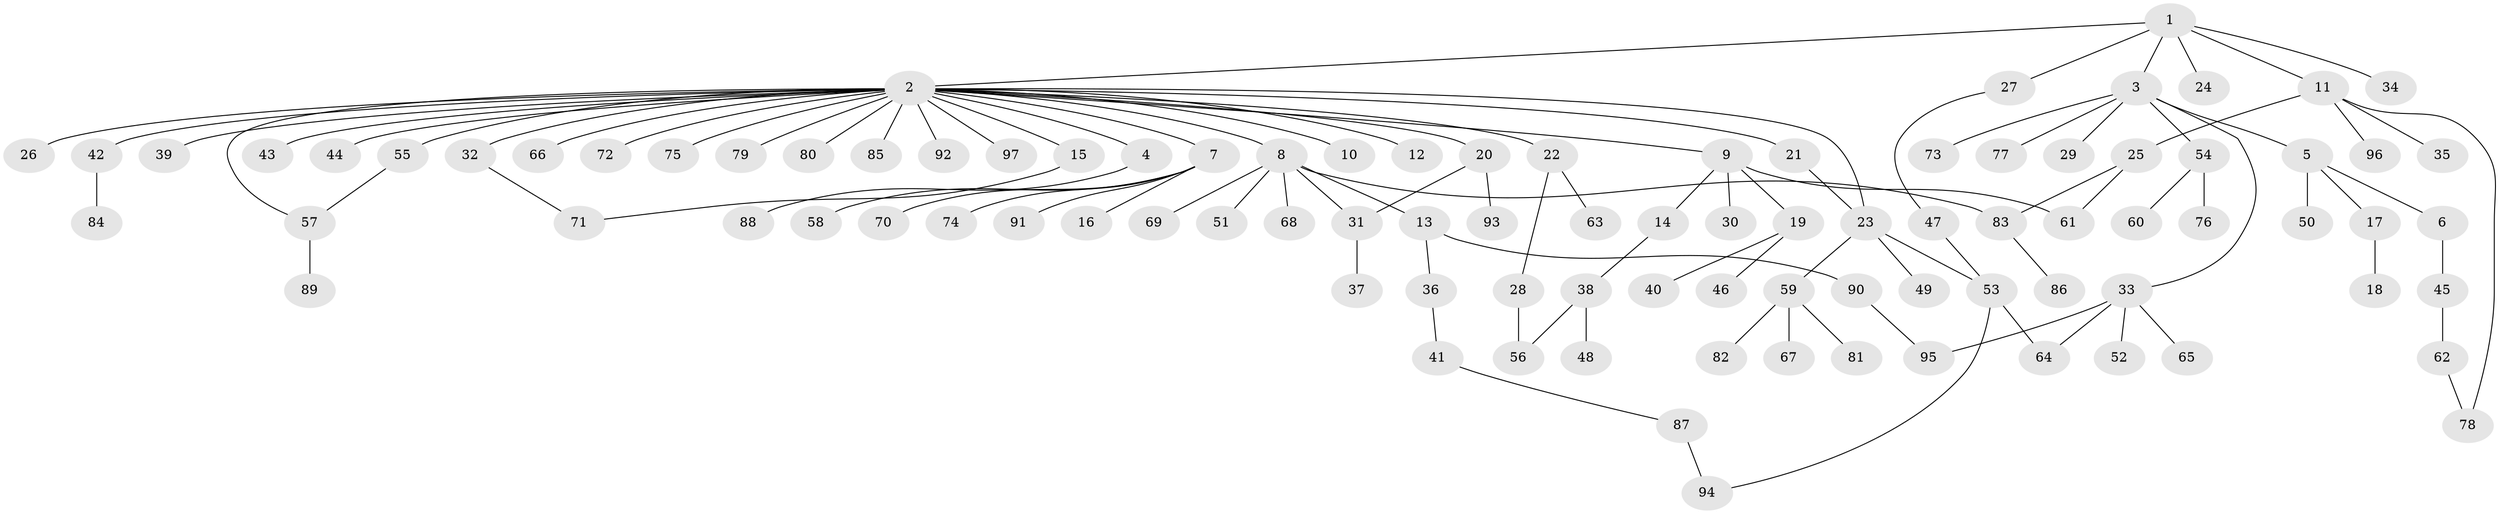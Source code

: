 // original degree distribution, {7: 0.014492753623188406, 31: 0.007246376811594203, 8: 0.014492753623188406, 3: 0.07246376811594203, 4: 0.06521739130434782, 2: 0.21014492753623187, 6: 0.028985507246376812, 1: 0.5652173913043478, 5: 0.021739130434782608}
// Generated by graph-tools (version 1.1) at 2025/50/03/04/25 22:50:37]
// undirected, 97 vertices, 108 edges
graph export_dot {
  node [color=gray90,style=filled];
  1;
  2;
  3;
  4;
  5;
  6;
  7;
  8;
  9;
  10;
  11;
  12;
  13;
  14;
  15;
  16;
  17;
  18;
  19;
  20;
  21;
  22;
  23;
  24;
  25;
  26;
  27;
  28;
  29;
  30;
  31;
  32;
  33;
  34;
  35;
  36;
  37;
  38;
  39;
  40;
  41;
  42;
  43;
  44;
  45;
  46;
  47;
  48;
  49;
  50;
  51;
  52;
  53;
  54;
  55;
  56;
  57;
  58;
  59;
  60;
  61;
  62;
  63;
  64;
  65;
  66;
  67;
  68;
  69;
  70;
  71;
  72;
  73;
  74;
  75;
  76;
  77;
  78;
  79;
  80;
  81;
  82;
  83;
  84;
  85;
  86;
  87;
  88;
  89;
  90;
  91;
  92;
  93;
  94;
  95;
  96;
  97;
  1 -- 2 [weight=1.0];
  1 -- 3 [weight=1.0];
  1 -- 11 [weight=1.0];
  1 -- 24 [weight=1.0];
  1 -- 27 [weight=1.0];
  1 -- 34 [weight=1.0];
  2 -- 4 [weight=1.0];
  2 -- 7 [weight=1.0];
  2 -- 8 [weight=1.0];
  2 -- 9 [weight=1.0];
  2 -- 10 [weight=1.0];
  2 -- 12 [weight=1.0];
  2 -- 15 [weight=1.0];
  2 -- 20 [weight=1.0];
  2 -- 21 [weight=1.0];
  2 -- 22 [weight=1.0];
  2 -- 23 [weight=1.0];
  2 -- 26 [weight=1.0];
  2 -- 32 [weight=1.0];
  2 -- 39 [weight=1.0];
  2 -- 42 [weight=1.0];
  2 -- 43 [weight=1.0];
  2 -- 44 [weight=1.0];
  2 -- 55 [weight=1.0];
  2 -- 57 [weight=1.0];
  2 -- 66 [weight=1.0];
  2 -- 72 [weight=1.0];
  2 -- 75 [weight=1.0];
  2 -- 79 [weight=1.0];
  2 -- 80 [weight=1.0];
  2 -- 85 [weight=1.0];
  2 -- 92 [weight=1.0];
  2 -- 97 [weight=1.0];
  3 -- 5 [weight=1.0];
  3 -- 29 [weight=1.0];
  3 -- 33 [weight=1.0];
  3 -- 54 [weight=1.0];
  3 -- 73 [weight=1.0];
  3 -- 77 [weight=1.0];
  4 -- 88 [weight=1.0];
  5 -- 6 [weight=1.0];
  5 -- 17 [weight=1.0];
  5 -- 50 [weight=1.0];
  6 -- 45 [weight=1.0];
  7 -- 16 [weight=1.0];
  7 -- 58 [weight=1.0];
  7 -- 70 [weight=1.0];
  7 -- 74 [weight=1.0];
  7 -- 91 [weight=1.0];
  8 -- 13 [weight=1.0];
  8 -- 31 [weight=1.0];
  8 -- 51 [weight=1.0];
  8 -- 68 [weight=1.0];
  8 -- 69 [weight=1.0];
  8 -- 83 [weight=1.0];
  9 -- 14 [weight=1.0];
  9 -- 19 [weight=1.0];
  9 -- 30 [weight=1.0];
  9 -- 61 [weight=1.0];
  11 -- 25 [weight=1.0];
  11 -- 35 [weight=1.0];
  11 -- 78 [weight=1.0];
  11 -- 96 [weight=1.0];
  13 -- 36 [weight=1.0];
  13 -- 90 [weight=1.0];
  14 -- 38 [weight=1.0];
  15 -- 71 [weight=1.0];
  17 -- 18 [weight=1.0];
  19 -- 40 [weight=1.0];
  19 -- 46 [weight=1.0];
  20 -- 31 [weight=1.0];
  20 -- 93 [weight=1.0];
  21 -- 23 [weight=1.0];
  22 -- 28 [weight=1.0];
  22 -- 63 [weight=1.0];
  23 -- 49 [weight=1.0];
  23 -- 53 [weight=1.0];
  23 -- 59 [weight=1.0];
  25 -- 61 [weight=1.0];
  25 -- 83 [weight=1.0];
  27 -- 47 [weight=1.0];
  28 -- 56 [weight=1.0];
  31 -- 37 [weight=1.0];
  32 -- 71 [weight=1.0];
  33 -- 52 [weight=1.0];
  33 -- 64 [weight=1.0];
  33 -- 65 [weight=1.0];
  33 -- 95 [weight=1.0];
  36 -- 41 [weight=1.0];
  38 -- 48 [weight=1.0];
  38 -- 56 [weight=1.0];
  41 -- 87 [weight=1.0];
  42 -- 84 [weight=1.0];
  45 -- 62 [weight=1.0];
  47 -- 53 [weight=1.0];
  53 -- 64 [weight=1.0];
  53 -- 94 [weight=1.0];
  54 -- 60 [weight=1.0];
  54 -- 76 [weight=1.0];
  55 -- 57 [weight=1.0];
  57 -- 89 [weight=1.0];
  59 -- 67 [weight=1.0];
  59 -- 81 [weight=1.0];
  59 -- 82 [weight=1.0];
  62 -- 78 [weight=1.0];
  83 -- 86 [weight=1.0];
  87 -- 94 [weight=1.0];
  90 -- 95 [weight=1.0];
}
